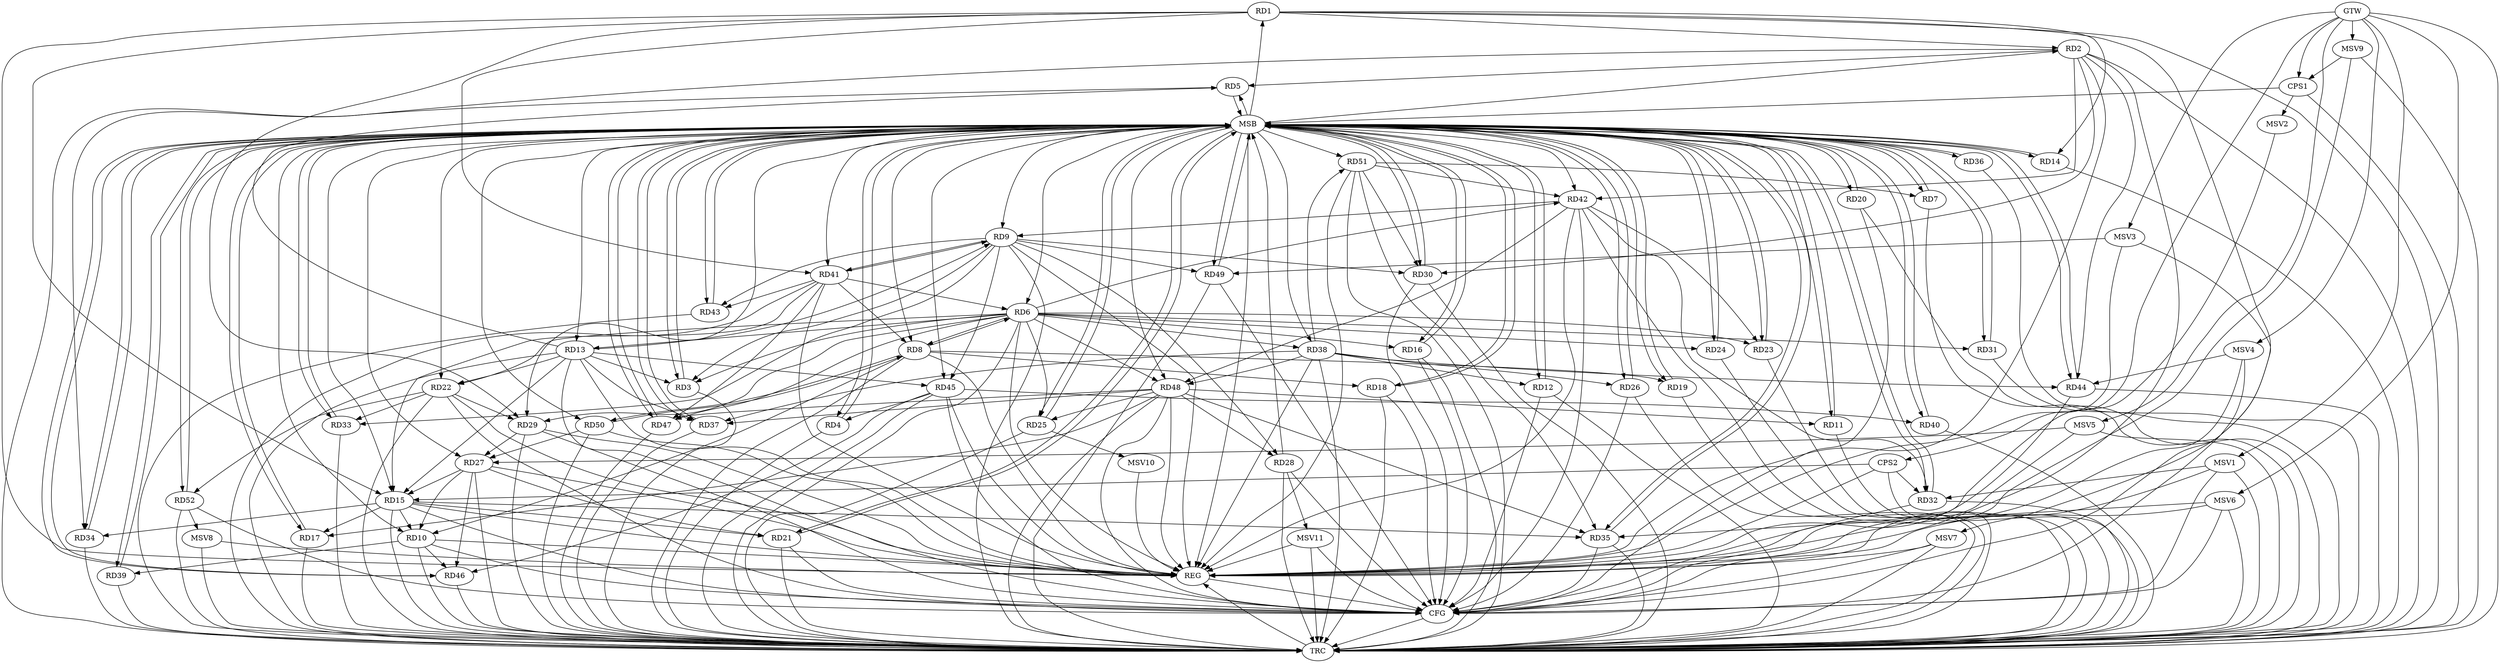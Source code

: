 strict digraph G {
  RD1 [ label="RD1" ];
  RD2 [ label="RD2" ];
  RD3 [ label="RD3" ];
  RD4 [ label="RD4" ];
  RD5 [ label="RD5" ];
  RD6 [ label="RD6" ];
  RD7 [ label="RD7" ];
  RD8 [ label="RD8" ];
  RD9 [ label="RD9" ];
  RD10 [ label="RD10" ];
  RD11 [ label="RD11" ];
  RD12 [ label="RD12" ];
  RD13 [ label="RD13" ];
  RD14 [ label="RD14" ];
  RD15 [ label="RD15" ];
  RD16 [ label="RD16" ];
  RD17 [ label="RD17" ];
  RD18 [ label="RD18" ];
  RD19 [ label="RD19" ];
  RD20 [ label="RD20" ];
  RD21 [ label="RD21" ];
  RD22 [ label="RD22" ];
  RD23 [ label="RD23" ];
  RD24 [ label="RD24" ];
  RD25 [ label="RD25" ];
  RD26 [ label="RD26" ];
  RD27 [ label="RD27" ];
  RD28 [ label="RD28" ];
  RD29 [ label="RD29" ];
  RD30 [ label="RD30" ];
  RD31 [ label="RD31" ];
  RD32 [ label="RD32" ];
  RD33 [ label="RD33" ];
  RD34 [ label="RD34" ];
  RD35 [ label="RD35" ];
  RD36 [ label="RD36" ];
  RD37 [ label="RD37" ];
  RD38 [ label="RD38" ];
  RD39 [ label="RD39" ];
  RD40 [ label="RD40" ];
  RD41 [ label="RD41" ];
  RD42 [ label="RD42" ];
  RD43 [ label="RD43" ];
  RD44 [ label="RD44" ];
  RD45 [ label="RD45" ];
  RD46 [ label="RD46" ];
  RD47 [ label="RD47" ];
  RD48 [ label="RD48" ];
  RD49 [ label="RD49" ];
  RD50 [ label="RD50" ];
  RD51 [ label="RD51" ];
  RD52 [ label="RD52" ];
  CPS1 [ label="CPS1" ];
  CPS2 [ label="CPS2" ];
  GTW [ label="GTW" ];
  REG [ label="REG" ];
  MSB [ label="MSB" ];
  CFG [ label="CFG" ];
  TRC [ label="TRC" ];
  MSV1 [ label="MSV1" ];
  MSV2 [ label="MSV2" ];
  MSV3 [ label="MSV3" ];
  MSV4 [ label="MSV4" ];
  MSV5 [ label="MSV5" ];
  MSV6 [ label="MSV6" ];
  MSV7 [ label="MSV7" ];
  MSV8 [ label="MSV8" ];
  MSV9 [ label="MSV9" ];
  MSV10 [ label="MSV10" ];
  MSV11 [ label="MSV11" ];
  RD1 -> RD2;
  RD1 -> RD14;
  RD1 -> RD15;
  RD1 -> RD29;
  RD1 -> RD41;
  RD2 -> RD5;
  RD2 -> RD30;
  RD2 -> RD34;
  RD2 -> RD42;
  RD2 -> RD44;
  RD6 -> RD3;
  RD9 -> RD3;
  RD13 -> RD3;
  RD45 -> RD4;
  RD13 -> RD5;
  RD6 -> RD8;
  RD8 -> RD6;
  RD6 -> RD23;
  RD6 -> RD24;
  RD6 -> RD25;
  RD6 -> RD29;
  RD41 -> RD6;
  RD6 -> RD42;
  RD6 -> RD47;
  RD6 -> RD48;
  RD51 -> RD7;
  RD8 -> RD10;
  RD8 -> RD18;
  RD8 -> RD19;
  RD41 -> RD8;
  RD8 -> RD50;
  RD50 -> RD8;
  RD13 -> RD9;
  RD9 -> RD28;
  RD9 -> RD30;
  RD9 -> RD33;
  RD9 -> RD41;
  RD41 -> RD9;
  RD42 -> RD9;
  RD9 -> RD43;
  RD9 -> RD45;
  RD9 -> RD49;
  RD15 -> RD10;
  RD27 -> RD10;
  RD10 -> RD39;
  RD10 -> RD46;
  RD48 -> RD11;
  RD38 -> RD12;
  RD13 -> RD15;
  RD13 -> RD22;
  RD13 -> RD37;
  RD13 -> RD45;
  RD15 -> RD17;
  RD15 -> RD21;
  RD27 -> RD15;
  RD15 -> RD34;
  RD15 -> RD35;
  RD41 -> RD15;
  RD48 -> RD17;
  RD27 -> RD21;
  RD22 -> RD29;
  RD22 -> RD33;
  RD22 -> RD52;
  RD42 -> RD23;
  RD48 -> RD25;
  RD38 -> RD26;
  RD29 -> RD27;
  RD27 -> RD46;
  RD50 -> RD27;
  RD48 -> RD28;
  RD51 -> RD30;
  RD42 -> RD32;
  RD48 -> RD35;
  RD51 -> RD35;
  RD38 -> RD37;
  RD48 -> RD37;
  RD38 -> RD44;
  RD38 -> RD48;
  RD38 -> RD51;
  RD45 -> RD40;
  RD41 -> RD43;
  RD41 -> RD47;
  RD42 -> RD48;
  RD51 -> RD42;
  RD45 -> RD46;
  RD48 -> RD47;
  CPS2 -> RD15;
  CPS2 -> RD32;
  GTW -> CPS1;
  GTW -> CPS2;
  RD1 -> REG;
  RD2 -> REG;
  RD6 -> REG;
  RD8 -> REG;
  RD9 -> REG;
  RD10 -> REG;
  RD13 -> REG;
  RD15 -> REG;
  RD22 -> REG;
  RD27 -> REG;
  RD29 -> REG;
  RD38 -> REG;
  RD41 -> REG;
  RD42 -> REG;
  RD45 -> REG;
  RD48 -> REG;
  RD50 -> REG;
  RD51 -> REG;
  CPS2 -> REG;
  RD3 -> MSB;
  MSB -> RD7;
  MSB -> RD25;
  MSB -> RD45;
  MSB -> REG;
  RD4 -> MSB;
  MSB -> RD22;
  MSB -> RD47;
  RD5 -> MSB;
  MSB -> RD6;
  MSB -> RD27;
  MSB -> RD29;
  MSB -> RD36;
  MSB -> RD37;
  MSB -> RD40;
  RD7 -> MSB;
  MSB -> RD1;
  MSB -> RD9;
  MSB -> RD31;
  MSB -> RD42;
  MSB -> RD52;
  RD11 -> MSB;
  MSB -> RD12;
  MSB -> RD24;
  MSB -> RD33;
  MSB -> RD51;
  RD12 -> MSB;
  MSB -> RD20;
  MSB -> RD39;
  RD14 -> MSB;
  MSB -> RD23;
  MSB -> RD35;
  RD16 -> MSB;
  MSB -> RD5;
  RD17 -> MSB;
  MSB -> RD15;
  MSB -> RD16;
  MSB -> RD46;
  RD18 -> MSB;
  MSB -> RD2;
  MSB -> RD3;
  MSB -> RD34;
  RD19 -> MSB;
  MSB -> RD41;
  MSB -> RD43;
  RD20 -> MSB;
  MSB -> RD44;
  RD21 -> MSB;
  MSB -> RD30;
  RD23 -> MSB;
  RD24 -> MSB;
  MSB -> RD18;
  RD25 -> MSB;
  MSB -> RD32;
  RD26 -> MSB;
  MSB -> RD8;
  MSB -> RD11;
  MSB -> RD50;
  RD28 -> MSB;
  MSB -> RD19;
  RD30 -> MSB;
  MSB -> RD14;
  MSB -> RD49;
  RD31 -> MSB;
  MSB -> RD26;
  RD32 -> MSB;
  RD33 -> MSB;
  MSB -> RD4;
  MSB -> RD17;
  RD34 -> MSB;
  RD35 -> MSB;
  MSB -> RD13;
  RD36 -> MSB;
  MSB -> RD48;
  RD37 -> MSB;
  RD39 -> MSB;
  RD40 -> MSB;
  RD43 -> MSB;
  RD44 -> MSB;
  MSB -> RD21;
  RD46 -> MSB;
  RD47 -> MSB;
  RD49 -> MSB;
  MSB -> RD10;
  MSB -> RD38;
  RD52 -> MSB;
  CPS1 -> MSB;
  RD30 -> CFG;
  RD15 -> CFG;
  RD21 -> CFG;
  RD18 -> CFG;
  RD12 -> CFG;
  RD2 -> CFG;
  RD13 -> CFG;
  RD22 -> CFG;
  RD10 -> CFG;
  RD35 -> CFG;
  RD45 -> CFG;
  RD48 -> CFG;
  RD29 -> CFG;
  RD44 -> CFG;
  RD42 -> CFG;
  RD26 -> CFG;
  RD52 -> CFG;
  RD28 -> CFG;
  RD20 -> CFG;
  RD32 -> CFG;
  RD49 -> CFG;
  RD16 -> CFG;
  REG -> CFG;
  RD1 -> TRC;
  RD2 -> TRC;
  RD3 -> TRC;
  RD4 -> TRC;
  RD5 -> TRC;
  RD6 -> TRC;
  RD7 -> TRC;
  RD8 -> TRC;
  RD9 -> TRC;
  RD10 -> TRC;
  RD11 -> TRC;
  RD12 -> TRC;
  RD13 -> TRC;
  RD14 -> TRC;
  RD15 -> TRC;
  RD16 -> TRC;
  RD17 -> TRC;
  RD18 -> TRC;
  RD19 -> TRC;
  RD20 -> TRC;
  RD21 -> TRC;
  RD22 -> TRC;
  RD23 -> TRC;
  RD24 -> TRC;
  RD25 -> TRC;
  RD26 -> TRC;
  RD27 -> TRC;
  RD28 -> TRC;
  RD29 -> TRC;
  RD30 -> TRC;
  RD31 -> TRC;
  RD32 -> TRC;
  RD33 -> TRC;
  RD34 -> TRC;
  RD35 -> TRC;
  RD36 -> TRC;
  RD37 -> TRC;
  RD38 -> TRC;
  RD39 -> TRC;
  RD40 -> TRC;
  RD41 -> TRC;
  RD42 -> TRC;
  RD43 -> TRC;
  RD44 -> TRC;
  RD45 -> TRC;
  RD46 -> TRC;
  RD47 -> TRC;
  RD48 -> TRC;
  RD49 -> TRC;
  RD50 -> TRC;
  RD51 -> TRC;
  RD52 -> TRC;
  CPS1 -> TRC;
  CPS2 -> TRC;
  GTW -> TRC;
  CFG -> TRC;
  TRC -> REG;
  RD6 -> RD16;
  RD6 -> RD13;
  RD6 -> RD38;
  RD6 -> RD31;
  RD6 -> RD22;
  MSV1 -> RD32;
  GTW -> MSV1;
  MSV1 -> REG;
  MSV1 -> TRC;
  MSV1 -> CFG;
  CPS1 -> MSV2;
  MSV2 -> REG;
  MSV3 -> RD49;
  GTW -> MSV3;
  MSV3 -> REG;
  MSV3 -> CFG;
  MSV4 -> RD44;
  GTW -> MSV4;
  MSV4 -> REG;
  MSV4 -> CFG;
  MSV5 -> RD27;
  GTW -> MSV5;
  MSV5 -> REG;
  MSV5 -> TRC;
  MSV6 -> RD35;
  GTW -> MSV6;
  MSV6 -> REG;
  MSV6 -> TRC;
  MSV6 -> CFG;
  RD1 -> MSV7;
  MSV7 -> REG;
  MSV7 -> TRC;
  MSV7 -> CFG;
  RD52 -> MSV8;
  MSV8 -> REG;
  MSV8 -> TRC;
  MSV9 -> CPS1;
  GTW -> MSV9;
  MSV9 -> REG;
  MSV9 -> TRC;
  RD25 -> MSV10;
  MSV10 -> REG;
  RD28 -> MSV11;
  MSV11 -> REG;
  MSV11 -> TRC;
  MSV11 -> CFG;
}
